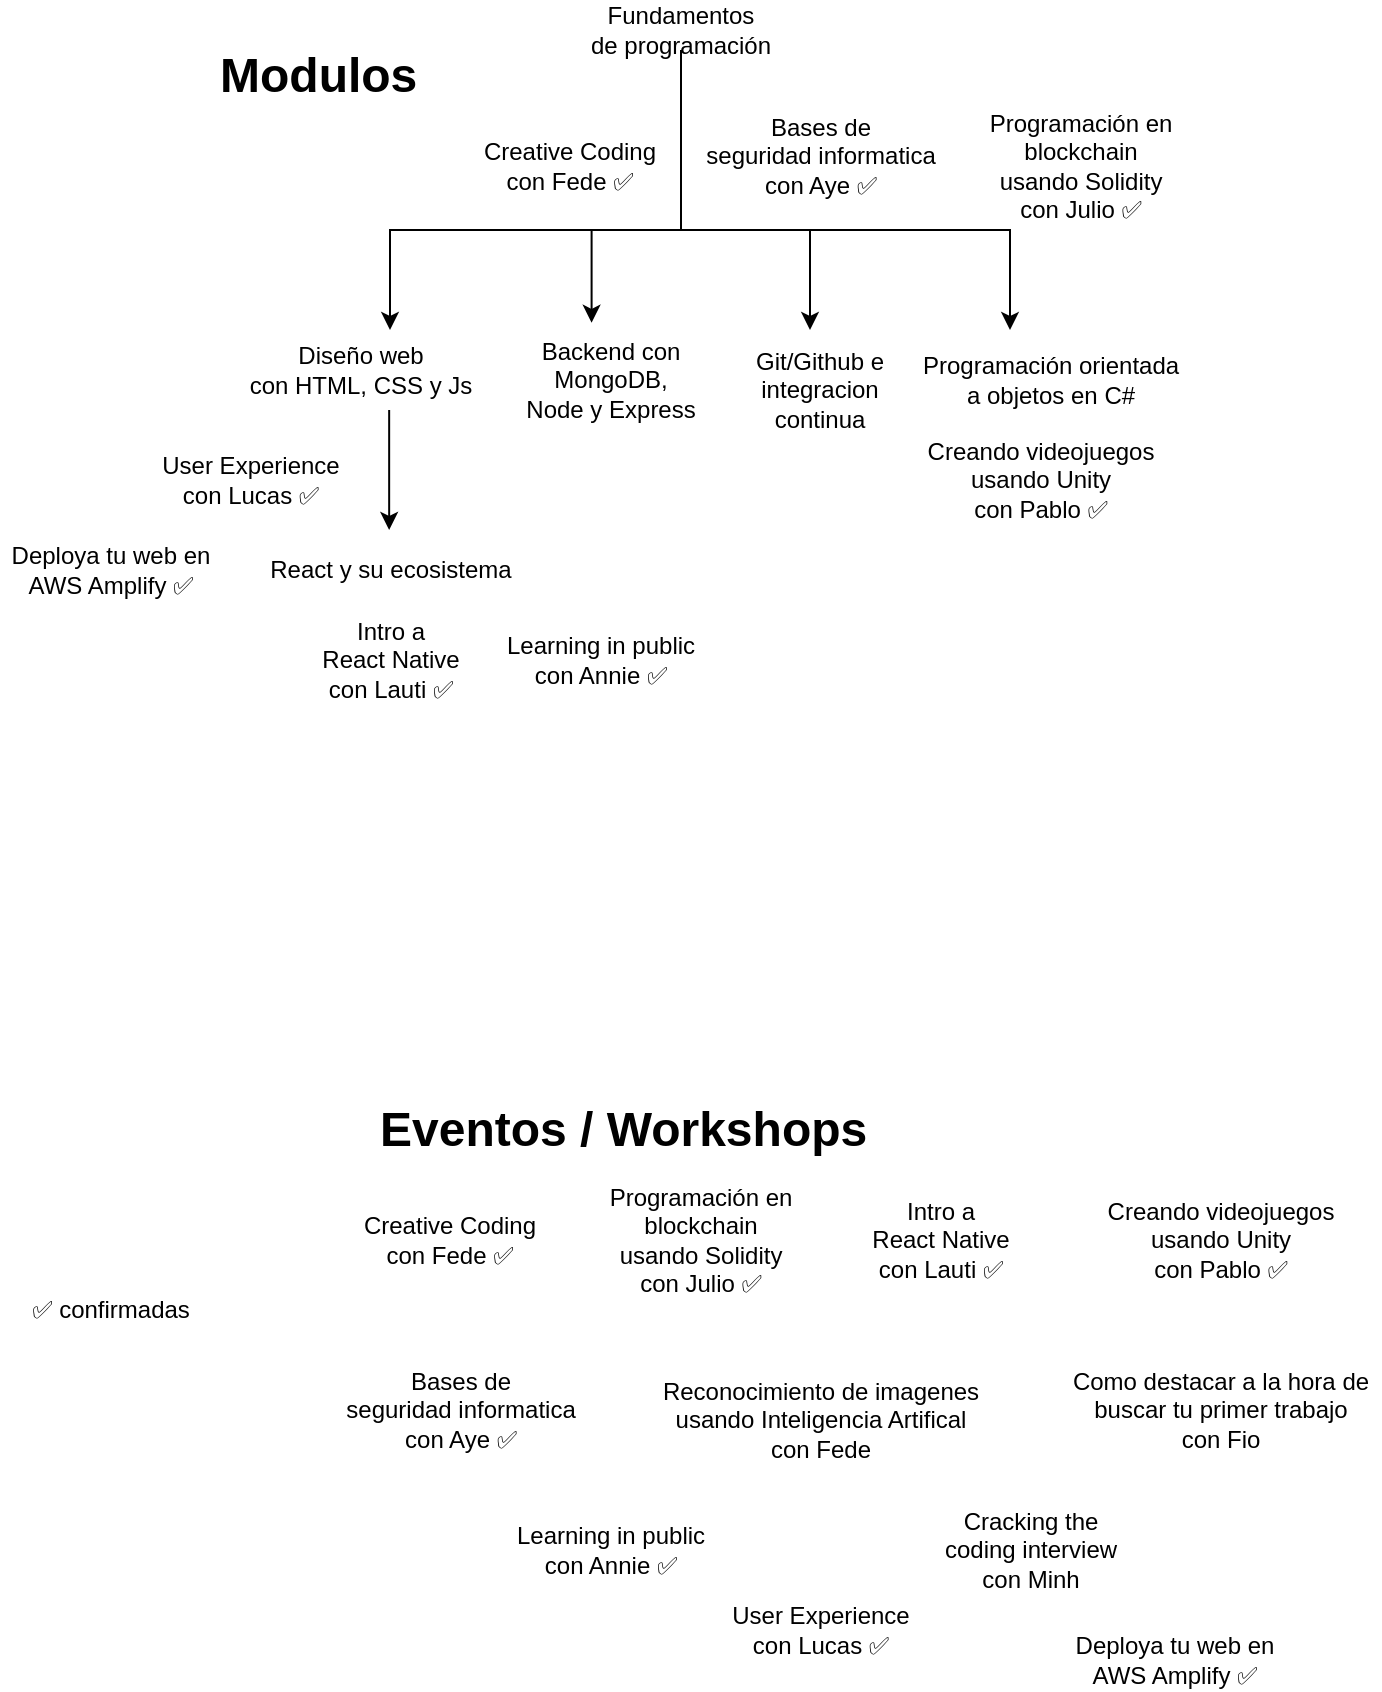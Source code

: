 <mxfile version="14.6.1" type="github">
  <diagram id="7E8aFTh_Ut4RKtqhWOqv" name="Page-1">
    <mxGraphModel dx="2306" dy="1161" grid="1" gridSize="10" guides="1" tooltips="1" connect="1" arrows="1" fold="1" page="1" pageScale="1" pageWidth="850" pageHeight="1100" math="0" shadow="0">
      <root>
        <mxCell id="0" />
        <mxCell id="1" parent="0" />
        <mxCell id="SbtuQIadwy2TGa4tqadt-1" style="edgeStyle=orthogonalEdgeStyle;rounded=0;orthogonalLoop=1;jettySize=auto;html=1;exitX=0.5;exitY=1;exitDx=0;exitDy=0;entryX=0.408;entryY=-0.072;entryDx=0;entryDy=0;entryPerimeter=0;" parent="1" source="SbtuQIadwy2TGa4tqadt-5" target="SbtuQIadwy2TGa4tqadt-6" edge="1">
          <mxGeometry relative="1" as="geometry">
            <mxPoint x="373" y="220" as="targetPoint" />
            <Array as="points">
              <mxPoint x="419" y="200" />
              <mxPoint x="374" y="200" />
            </Array>
          </mxGeometry>
        </mxCell>
        <mxCell id="SbtuQIadwy2TGa4tqadt-2" style="edgeStyle=orthogonalEdgeStyle;rounded=0;orthogonalLoop=1;jettySize=auto;html=1;exitX=0.5;exitY=1;exitDx=0;exitDy=0;" parent="1" source="SbtuQIadwy2TGa4tqadt-5" edge="1">
          <mxGeometry relative="1" as="geometry">
            <mxPoint x="483" y="250" as="targetPoint" />
            <Array as="points">
              <mxPoint x="419" y="200" />
              <mxPoint x="483" y="200" />
            </Array>
          </mxGeometry>
        </mxCell>
        <mxCell id="SbtuQIadwy2TGa4tqadt-3" style="edgeStyle=orthogonalEdgeStyle;rounded=0;orthogonalLoop=1;jettySize=auto;html=1;exitX=0.5;exitY=1;exitDx=0;exitDy=0;" parent="1" source="SbtuQIadwy2TGa4tqadt-5" edge="1">
          <mxGeometry relative="1" as="geometry">
            <mxPoint x="583" y="250" as="targetPoint" />
            <Array as="points">
              <mxPoint x="419" y="200" />
              <mxPoint x="583" y="200" />
            </Array>
          </mxGeometry>
        </mxCell>
        <mxCell id="SbtuQIadwy2TGa4tqadt-4" style="edgeStyle=orthogonalEdgeStyle;rounded=0;orthogonalLoop=1;jettySize=auto;html=1;exitX=0.5;exitY=1;exitDx=0;exitDy=0;" parent="1" source="SbtuQIadwy2TGa4tqadt-5" edge="1">
          <mxGeometry relative="1" as="geometry">
            <mxPoint x="273" y="250" as="targetPoint" />
            <Array as="points">
              <mxPoint x="419" y="200" />
              <mxPoint x="273" y="200" />
            </Array>
          </mxGeometry>
        </mxCell>
        <mxCell id="SbtuQIadwy2TGa4tqadt-5" value="Fundamentos&lt;br&gt;de programación" style="text;html=1;strokeColor=none;fillColor=none;align=center;verticalAlign=middle;whiteSpace=wrap;rounded=0;shadow=0;" parent="1" vertex="1">
          <mxGeometry x="366" y="90" width="105" height="20" as="geometry" />
        </mxCell>
        <mxCell id="SbtuQIadwy2TGa4tqadt-6" value="Backend con&lt;br&gt;MongoDB,&lt;br&gt;Node y Express" style="text;html=1;align=center;verticalAlign=middle;resizable=0;points=[];autosize=1;" parent="1" vertex="1">
          <mxGeometry x="333" y="250" width="100" height="50" as="geometry" />
        </mxCell>
        <mxCell id="SbtuQIadwy2TGa4tqadt-7" value="React y su ecosistema" style="text;html=1;align=center;verticalAlign=middle;resizable=0;points=[];autosize=1;" parent="1" vertex="1">
          <mxGeometry x="203" y="360" width="140" height="20" as="geometry" />
        </mxCell>
        <mxCell id="SbtuQIadwy2TGa4tqadt-8" style="edgeStyle=orthogonalEdgeStyle;rounded=0;orthogonalLoop=1;jettySize=auto;html=1;" parent="1" edge="1">
          <mxGeometry relative="1" as="geometry">
            <mxPoint x="272.58" y="350" as="targetPoint" />
            <mxPoint x="272.58" y="290" as="sourcePoint" />
          </mxGeometry>
        </mxCell>
        <mxCell id="SbtuQIadwy2TGa4tqadt-9" value="Diseño web&lt;br&gt;con HTML, CSS y Js" style="text;html=1;align=center;verticalAlign=middle;resizable=0;points=[];autosize=1;" parent="1" vertex="1">
          <mxGeometry x="193" y="255" width="130" height="30" as="geometry" />
        </mxCell>
        <mxCell id="SbtuQIadwy2TGa4tqadt-10" value="Git/Github e integracion continua" style="text;html=1;strokeColor=none;fillColor=none;align=center;verticalAlign=middle;whiteSpace=wrap;rounded=0;" parent="1" vertex="1">
          <mxGeometry x="443" y="270" width="90" height="20" as="geometry" />
        </mxCell>
        <mxCell id="SbtuQIadwy2TGa4tqadt-11" value="Programación orientada&lt;br&gt;a objetos en C#" style="text;html=1;align=center;verticalAlign=middle;resizable=0;points=[];autosize=1;" parent="1" vertex="1">
          <mxGeometry x="533" y="260" width="140" height="30" as="geometry" />
        </mxCell>
        <mxCell id="SbtuQIadwy2TGa4tqadt-12" value="&lt;h1&gt;&lt;span&gt;Modulos&lt;/span&gt;&lt;/h1&gt;&lt;h1&gt;&lt;br&gt;&lt;/h1&gt;" style="text;html=1;strokeColor=none;fillColor=none;spacing=5;spacingTop=-20;whiteSpace=wrap;overflow=hidden;rounded=0;" parent="1" vertex="1">
          <mxGeometry x="183" y="102.5" width="115" height="35" as="geometry" />
        </mxCell>
        <mxCell id="SbtuQIadwy2TGa4tqadt-13" value="&lt;h1&gt;Eventos / Workshops&lt;/h1&gt;&lt;p&gt;&lt;br&gt;&lt;/p&gt;" style="text;html=1;strokeColor=none;fillColor=none;spacing=5;spacingTop=-20;whiteSpace=wrap;overflow=hidden;rounded=0;" parent="1" vertex="1">
          <mxGeometry x="263" y="630" width="257" height="40" as="geometry" />
        </mxCell>
        <mxCell id="SbtuQIadwy2TGa4tqadt-14" value="Creative Coding&lt;br&gt;con Fede ✅" style="text;html=1;strokeColor=none;fillColor=none;align=center;verticalAlign=middle;whiteSpace=wrap;rounded=0;" parent="1" vertex="1">
          <mxGeometry x="258" y="697.5" width="90" height="15" as="geometry" />
        </mxCell>
        <mxCell id="SbtuQIadwy2TGa4tqadt-15" value="Programación en&lt;br&gt;blockchain&lt;br&gt;usando Solidity&lt;br&gt;con Julio&amp;nbsp;&lt;span&gt;✅&lt;/span&gt;" style="text;html=1;align=center;verticalAlign=middle;resizable=0;points=[];autosize=1;strokeColor=none;" parent="1" vertex="1">
          <mxGeometry x="373" y="675" width="110" height="60" as="geometry" />
        </mxCell>
        <mxCell id="SbtuQIadwy2TGa4tqadt-16" value="Intro a&lt;br&gt;React Native&lt;br&gt;con Lauti&amp;nbsp;&lt;span&gt;✅&lt;/span&gt;" style="text;html=1;align=center;verticalAlign=middle;resizable=0;points=[];autosize=1;strokeColor=none;" parent="1" vertex="1">
          <mxGeometry x="508" y="680" width="80" height="50" as="geometry" />
        </mxCell>
        <mxCell id="SbtuQIadwy2TGa4tqadt-17" value="Creando videojuegos&lt;br&gt;usando Unity&lt;br&gt;con Pablo&amp;nbsp;&lt;span&gt;✅&lt;/span&gt;" style="text;html=1;align=center;verticalAlign=middle;resizable=0;points=[];autosize=1;strokeColor=none;" parent="1" vertex="1">
          <mxGeometry x="623" y="680" width="130" height="50" as="geometry" />
        </mxCell>
        <mxCell id="SbtuQIadwy2TGa4tqadt-18" value="Bases de &lt;br&gt;seguridad informatica&lt;br&gt;con Aye&amp;nbsp;&lt;span&gt;✅&lt;/span&gt;" style="text;html=1;align=center;verticalAlign=middle;resizable=0;points=[];autosize=1;strokeColor=none;" parent="1" vertex="1">
          <mxGeometry x="423" y="137.5" width="130" height="50" as="geometry" />
        </mxCell>
        <mxCell id="SbtuQIadwy2TGa4tqadt-19" value="Reconocimiento de imagenes&lt;br&gt;usando Inteligencia Artifical&lt;br&gt;con Fede" style="text;html=1;align=center;verticalAlign=middle;resizable=0;points=[];autosize=1;strokeColor=none;" parent="1" vertex="1">
          <mxGeometry x="403" y="770" width="170" height="50" as="geometry" />
        </mxCell>
        <mxCell id="SbtuQIadwy2TGa4tqadt-20" value="Como destacar a la hora de&lt;br&gt;buscar tu primer trabajo&lt;br&gt;con Fio" style="text;html=1;align=center;verticalAlign=middle;resizable=0;points=[];autosize=1;strokeColor=none;" parent="1" vertex="1">
          <mxGeometry x="608" y="765" width="160" height="50" as="geometry" />
        </mxCell>
        <mxCell id="SbtuQIadwy2TGa4tqadt-21" value="Learning in public&lt;br&gt;con Annie ✅" style="text;html=1;align=center;verticalAlign=middle;resizable=0;points=[];autosize=1;strokeColor=none;" parent="1" vertex="1">
          <mxGeometry x="328" y="845" width="110" height="30" as="geometry" />
        </mxCell>
        <mxCell id="SbtuQIadwy2TGa4tqadt-22" value="Cracking the&lt;br&gt;coding interview&lt;br&gt;con Minh" style="text;html=1;align=center;verticalAlign=middle;resizable=0;points=[];autosize=1;strokeColor=none;" parent="1" vertex="1">
          <mxGeometry x="543" y="835" width="100" height="50" as="geometry" />
        </mxCell>
        <mxCell id="SbtuQIadwy2TGa4tqadt-23" value="&lt;span&gt;✅ confirmadas&lt;/span&gt;" style="text;html=1;align=center;verticalAlign=middle;resizable=0;points=[];autosize=1;strokeColor=none;" parent="1" vertex="1">
          <mxGeometry x="83" y="730" width="100" height="20" as="geometry" />
        </mxCell>
        <mxCell id="SbtuQIadwy2TGa4tqadt-24" value="User Experience&lt;br&gt;con Lucas ✅" style="text;html=1;align=center;verticalAlign=middle;resizable=0;points=[];autosize=1;strokeColor=none;" parent="1" vertex="1">
          <mxGeometry x="438" y="885" width="100" height="30" as="geometry" />
        </mxCell>
        <mxCell id="SbtuQIadwy2TGa4tqadt-25" value="Creative Coding&lt;br&gt;con Fede ✅" style="text;html=1;strokeColor=none;fillColor=none;align=center;verticalAlign=middle;whiteSpace=wrap;rounded=0;" parent="1" vertex="1">
          <mxGeometry x="318" y="160" width="90" height="15" as="geometry" />
        </mxCell>
        <mxCell id="SbtuQIadwy2TGa4tqadt-26" value="Bases de &lt;br&gt;seguridad informatica&lt;br&gt;con Aye&amp;nbsp;&lt;span&gt;✅&lt;/span&gt;" style="text;html=1;align=center;verticalAlign=middle;resizable=0;points=[];autosize=1;strokeColor=none;" parent="1" vertex="1">
          <mxGeometry x="243" y="765" width="130" height="50" as="geometry" />
        </mxCell>
        <mxCell id="SbtuQIadwy2TGa4tqadt-27" value="Programación en&lt;br&gt;blockchain&lt;br&gt;usando Solidity&lt;br&gt;con Julio&amp;nbsp;&lt;span&gt;✅&lt;/span&gt;" style="text;html=1;align=center;verticalAlign=middle;resizable=0;points=[];autosize=1;strokeColor=none;" parent="1" vertex="1">
          <mxGeometry x="563" y="137.5" width="110" height="60" as="geometry" />
        </mxCell>
        <mxCell id="SbtuQIadwy2TGa4tqadt-28" value="Intro a&lt;br&gt;React Native&lt;br&gt;con Lauti&amp;nbsp;&lt;span&gt;✅&lt;/span&gt;" style="text;html=1;align=center;verticalAlign=middle;resizable=0;points=[];autosize=1;strokeColor=none;" parent="1" vertex="1">
          <mxGeometry x="233" y="390" width="80" height="50" as="geometry" />
        </mxCell>
        <mxCell id="SbtuQIadwy2TGa4tqadt-29" value="Creando videojuegos&lt;br&gt;usando Unity&lt;br&gt;con Pablo&amp;nbsp;&lt;span&gt;✅&lt;/span&gt;" style="text;html=1;align=center;verticalAlign=middle;resizable=0;points=[];autosize=1;strokeColor=none;" parent="1" vertex="1">
          <mxGeometry x="533" y="300" width="130" height="50" as="geometry" />
        </mxCell>
        <mxCell id="SbtuQIadwy2TGa4tqadt-30" value="User Experience&lt;br&gt;con Lucas ✅" style="text;html=1;align=center;verticalAlign=middle;resizable=0;points=[];autosize=1;strokeColor=none;" parent="1" vertex="1">
          <mxGeometry x="153" y="310" width="100" height="30" as="geometry" />
        </mxCell>
        <mxCell id="SbtuQIadwy2TGa4tqadt-31" value="Learning in public&lt;br&gt;con Annie ✅" style="text;html=1;align=center;verticalAlign=middle;resizable=0;points=[];autosize=1;strokeColor=none;" parent="1" vertex="1">
          <mxGeometry x="323" y="400" width="110" height="30" as="geometry" />
        </mxCell>
        <mxCell id="miMb6Mnokurfe9nZdIgc-1" value="Deploya tu web en&lt;br&gt;AWS Amplify ✅" style="text;html=1;align=center;verticalAlign=middle;resizable=0;points=[];autosize=1;strokeColor=none;" vertex="1" parent="1">
          <mxGeometry x="610" y="900" width="110" height="30" as="geometry" />
        </mxCell>
        <mxCell id="miMb6Mnokurfe9nZdIgc-2" value="Deploya tu web en&lt;br&gt;AWS Amplify ✅" style="text;html=1;align=center;verticalAlign=middle;resizable=0;points=[];autosize=1;strokeColor=none;" vertex="1" parent="1">
          <mxGeometry x="78" y="355" width="110" height="30" as="geometry" />
        </mxCell>
      </root>
    </mxGraphModel>
  </diagram>
</mxfile>
